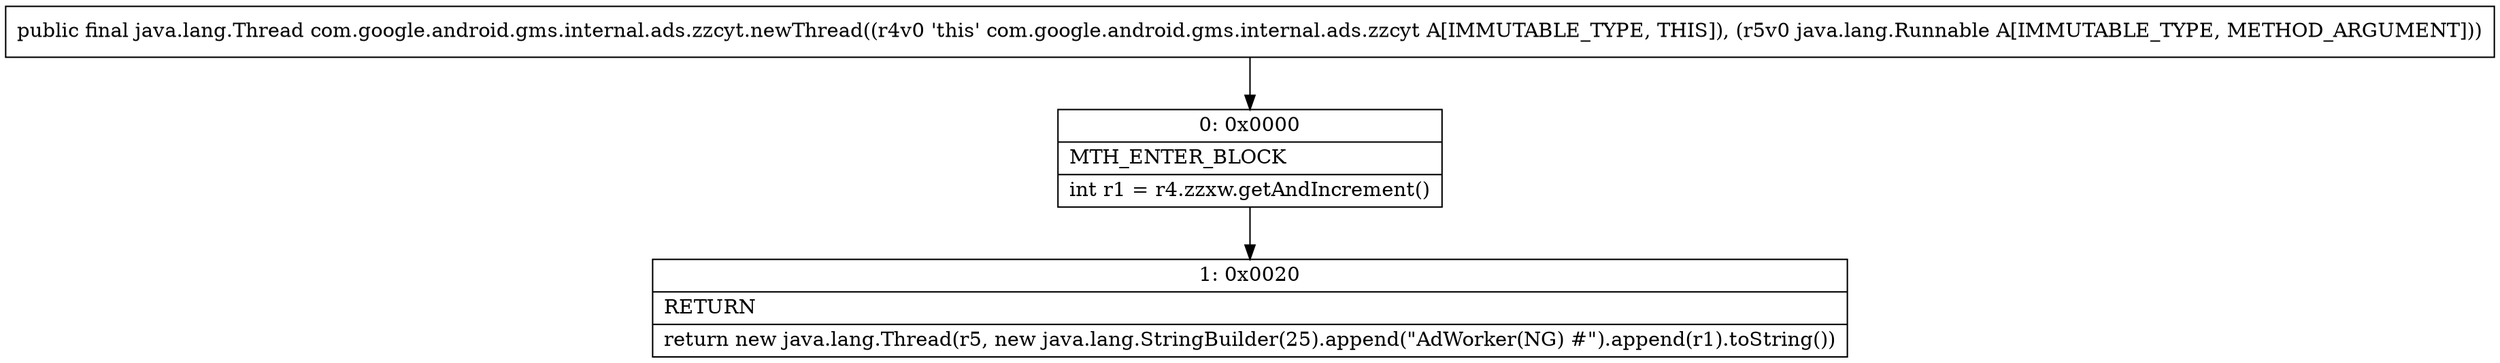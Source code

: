 digraph "CFG forcom.google.android.gms.internal.ads.zzcyt.newThread(Ljava\/lang\/Runnable;)Ljava\/lang\/Thread;" {
Node_0 [shape=record,label="{0\:\ 0x0000|MTH_ENTER_BLOCK\l|int r1 = r4.zzxw.getAndIncrement()\l}"];
Node_1 [shape=record,label="{1\:\ 0x0020|RETURN\l|return new java.lang.Thread(r5, new java.lang.StringBuilder(25).append(\"AdWorker(NG) #\").append(r1).toString())\l}"];
MethodNode[shape=record,label="{public final java.lang.Thread com.google.android.gms.internal.ads.zzcyt.newThread((r4v0 'this' com.google.android.gms.internal.ads.zzcyt A[IMMUTABLE_TYPE, THIS]), (r5v0 java.lang.Runnable A[IMMUTABLE_TYPE, METHOD_ARGUMENT])) }"];
MethodNode -> Node_0;
Node_0 -> Node_1;
}

